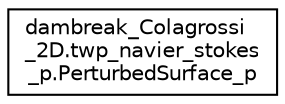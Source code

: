 digraph "Graphical Class Hierarchy"
{
 // LATEX_PDF_SIZE
  edge [fontname="Helvetica",fontsize="10",labelfontname="Helvetica",labelfontsize="10"];
  node [fontname="Helvetica",fontsize="10",shape=record];
  rankdir="LR";
  Node0 [label="dambreak_Colagrossi\l_2D.twp_navier_stokes\l_p.PerturbedSurface_p",height=0.2,width=0.4,color="black", fillcolor="white", style="filled",URL="$classdambreak__Colagrossi__2D_1_1twp__navier__stokes__p_1_1PerturbedSurface__p.html",tooltip=" "];
}
